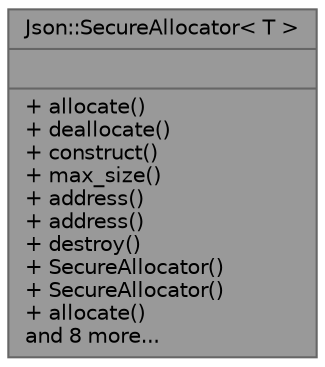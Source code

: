 digraph "Json::SecureAllocator&lt; T &gt;"
{
 // LATEX_PDF_SIZE
  bgcolor="transparent";
  edge [fontname=Helvetica,fontsize=10,labelfontname=Helvetica,labelfontsize=10];
  node [fontname=Helvetica,fontsize=10,shape=box,height=0.2,width=0.4];
  Node1 [shape=record,label="{Json::SecureAllocator\< T \>\n||+ allocate()\l+ deallocate()\l+ construct()\l+ max_size()\l+ address()\l+ address()\l+ destroy()\l+ SecureAllocator()\l+ SecureAllocator()\l+ allocate()\land 8 more...\l}",height=0.2,width=0.4,color="gray40", fillcolor="grey60", style="filled", fontcolor="black",tooltip=" "];
}
